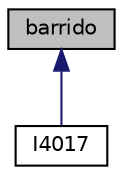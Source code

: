 digraph "barrido"
{
 // LATEX_PDF_SIZE
  edge [fontname="Helvetica",fontsize="10",labelfontname="Helvetica",labelfontsize="10"];
  node [fontname="Helvetica",fontsize="10",shape=record];
  Node1 [label="barrido",height=0.2,width=0.4,color="black", fillcolor="grey75", style="filled", fontcolor="black",tooltip="Clase del objeto barrido Clase abstracta pura para la generación de barridos."];
  Node1 -> Node2 [dir="back",color="midnightblue",fontsize="10",style="solid",fontname="Helvetica"];
  Node2 [label="I4017",height=0.2,width=0.4,color="black", fillcolor="white", style="filled",URL="$class_i4017.html",tooltip="Clase del objeto I4017 El objeto I4017 permite el control del integrado del mismo nombre...."];
}
